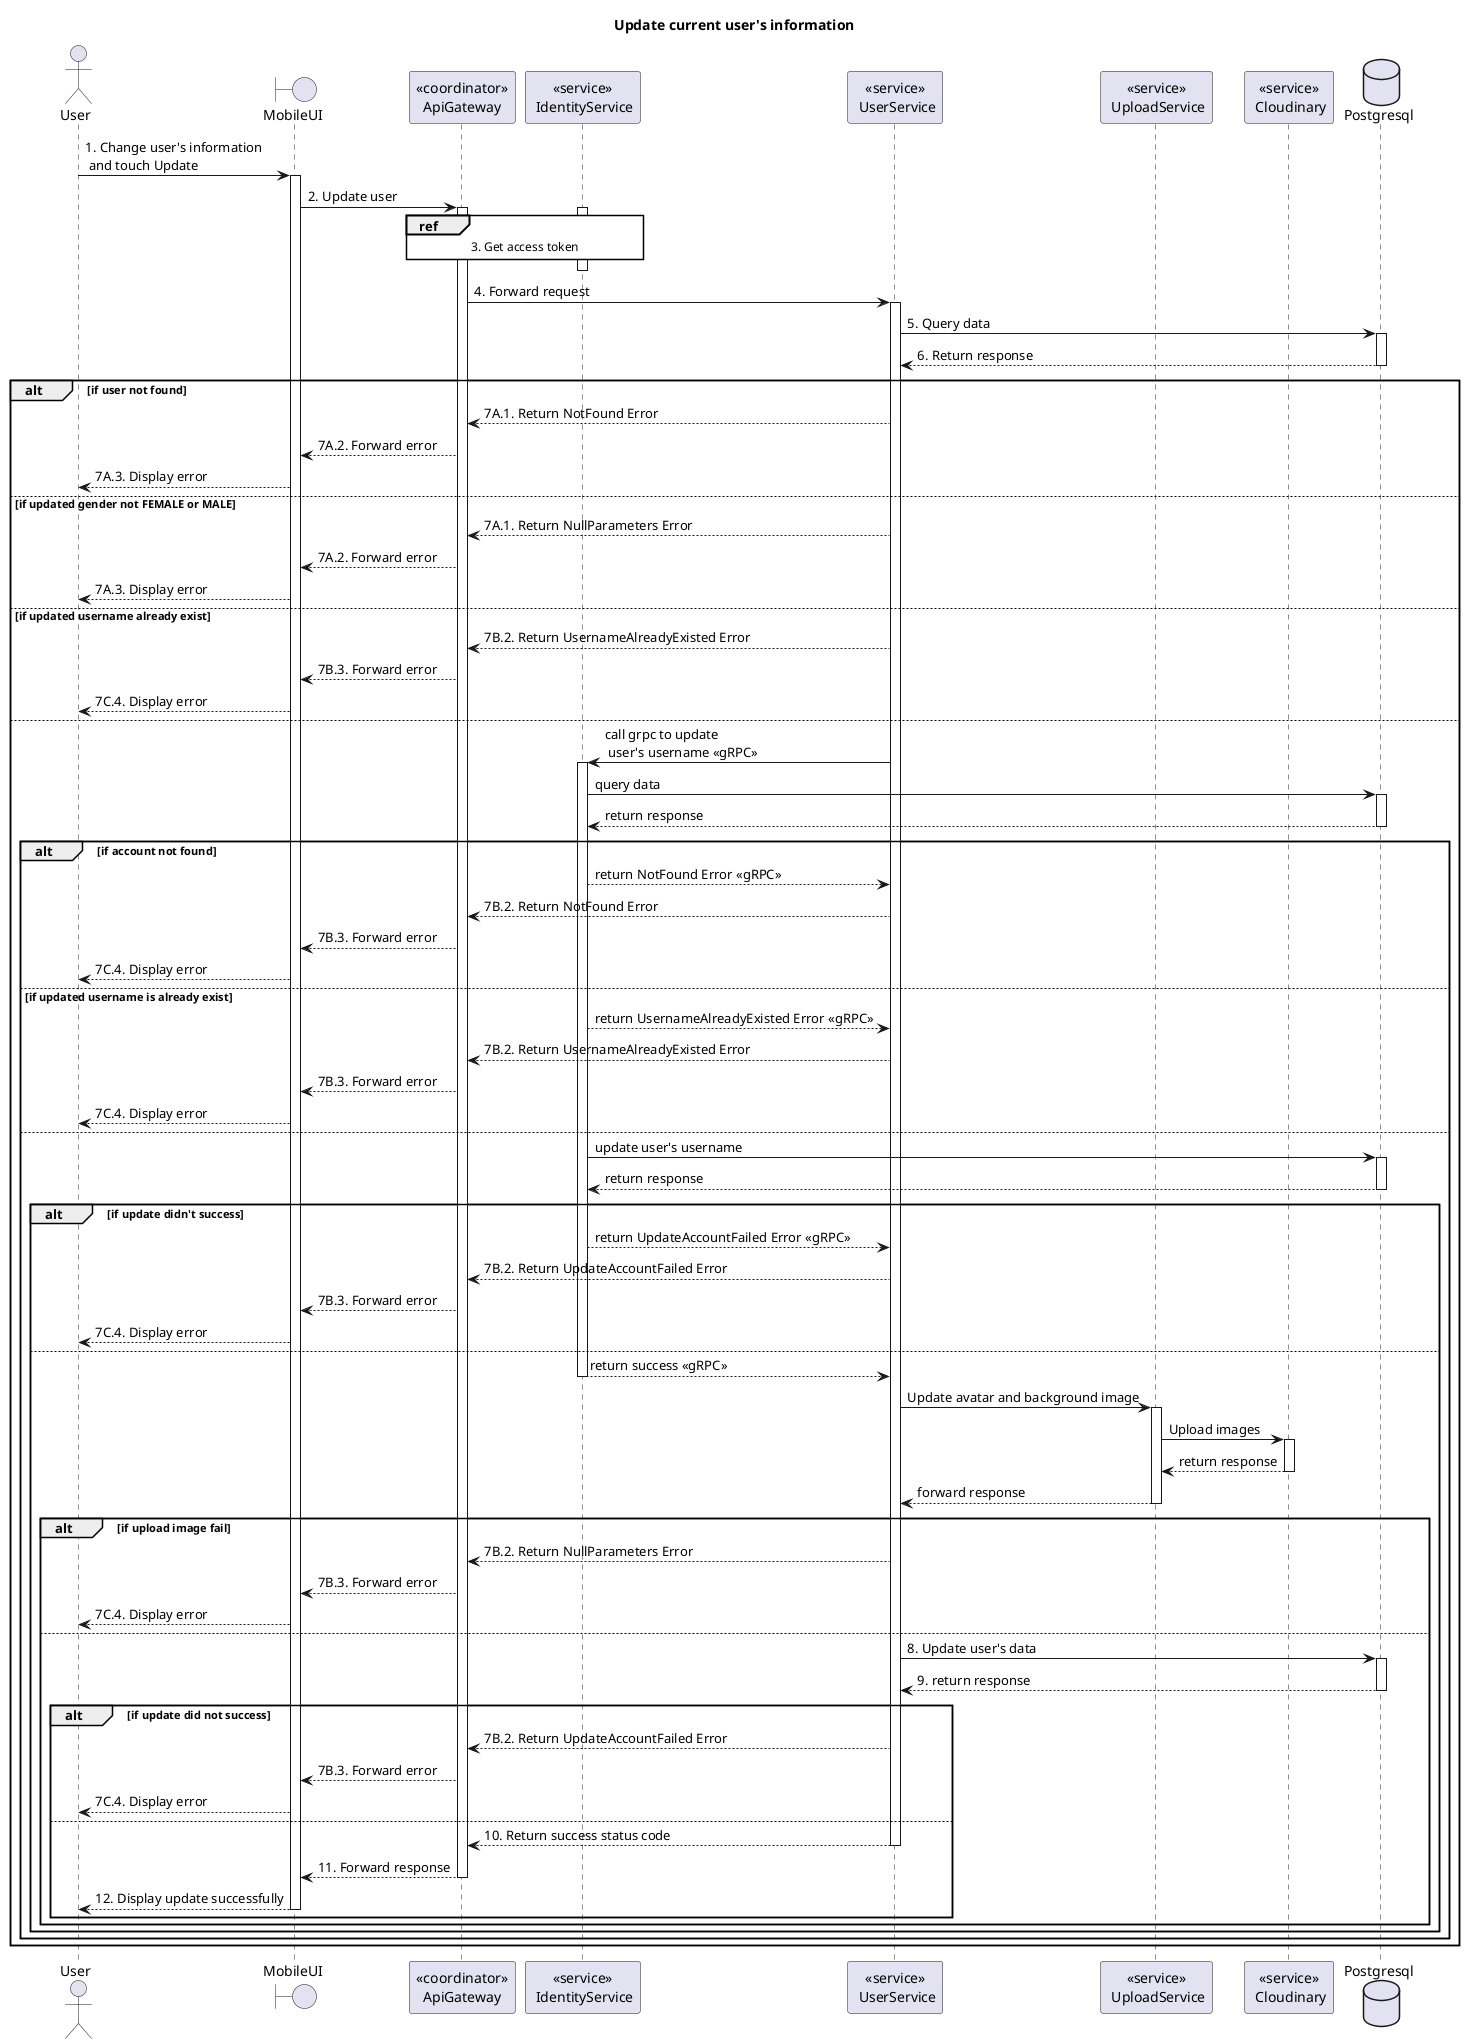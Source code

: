 @startuml Sequence
title "Update current user's information"

' Style section
<style>
  sequenceDiagram {
    reference {
      BackGroundColor white
    }
}
</style>

actor User
boundary MobileUI
participant "<<coordinator>>\nApiGateway" as ApiGateway
participant "<<service>>\n IdentityService" as IdentityService
participant "<<service>>\n UserService" as UserService
participant "<<service>>\n UploadService" as UploadService
participant "<<service>>\n Cloudinary" as Cloudinary
database Postgresql

User -> MobileUI ++: 1. Change user's information\n and touch Update
MobileUI -> ApiGateway ++: 2. Update user

activate IdentityService
ref over ApiGateway, IdentityService: 3. Get access token
ApiGateway -[hidden]-> IdentityService
deactivate IdentityService

ApiGateway -> UserService ++: 4. Forward request
UserService -> Postgresql ++: 5. Query data
UserService <-- Postgresql--: 6. Return response

alt if user not found
  ApiGateway <-- UserService: 7A.1. Return NotFound Error
  MobileUI <-- ApiGateway: 7A.2. Forward error
  User <-- MobileUI: 7A.3. Display error
else if updated gender not FEMALE or MALE
  ApiGateway <-- UserService: 7A.1. Return NullParameters Error
  MobileUI <-- ApiGateway: 7A.2. Forward error
  User <-- MobileUI: 7A.3. Display error   
else if updated username already exist
  ApiGateway <-- UserService: 7B.2. Return UsernameAlreadyExisted Error
  MobileUI <-- ApiGateway: 7B.3. Forward error
  User <-- MobileUI: 7C.4. Display error
else
  UserService -> IdentityService++: call grpc to update\n user's username <<gRPC>>
  IdentityService -> Postgresql++: query data
  IdentityService <-- Postgresql--: return response
  alt if account not found
    UserService <-- IdentityService: return NotFound Error <<gRPC>>
    ApiGateway <-- UserService: 7B.2. Return NotFound Error
    MobileUI <-- ApiGateway: 7B.3. Forward error
    User <-- MobileUI: 7C.4. Display error
  else if updated username is already exist
    UserService <-- IdentityService: return UsernameAlreadyExisted Error <<gRPC>>
    ApiGateway <-- UserService: 7B.2. Return UsernameAlreadyExisted Error
    MobileUI <-- ApiGateway: 7B.3. Forward error
    User <-- MobileUI: 7C.4. Display error
  else
    IdentityService -> Postgresql++: update user's username
    IdentityService <-- Postgresql--: return response
    alt if update didn't success
        UserService <-- IdentityService: return UpdateAccountFailed Error <<gRPC>>
        ApiGateway <-- UserService: 7B.2. Return UpdateAccountFailed Error
        MobileUI <-- ApiGateway: 7B.3. Forward error
        User <-- MobileUI: 7C.4. Display error
    else
        UserService <-- IdentityService--: return success <<gRPC>>
        UserService -> UploadService++: Update avatar and background image
        UploadService -> Cloudinary++: Upload images
        UploadService <-- Cloudinary--: return response
        UserService <-- UploadService--: forward response

        alt if upload image fail
            ApiGateway <-- UserService: 7B.2. Return NullParameters Error
            MobileUI <-- ApiGateway: 7B.3. Forward error
            User <-- MobileUI: 7C.4. Display error
        else
            UserService -> Postgresql++: 8. Update user's data
            UserService <-- Postgresql--: 9. return response
            
            alt if update did not success
                ApiGateway <-- UserService: 7B.2. Return UpdateAccountFailed Error
                MobileUI <-- ApiGateway: 7B.3. Forward error
                User <-- MobileUI: 7C.4. Display error
            else
                ApiGateway <-- UserService--: 10. Return success status code
                MobileUI <-- ApiGateway--: 11. Forward response
                User <-- MobileUI--: 12. Display update successfully
            end
        end
    end
  end


end

@enduml
